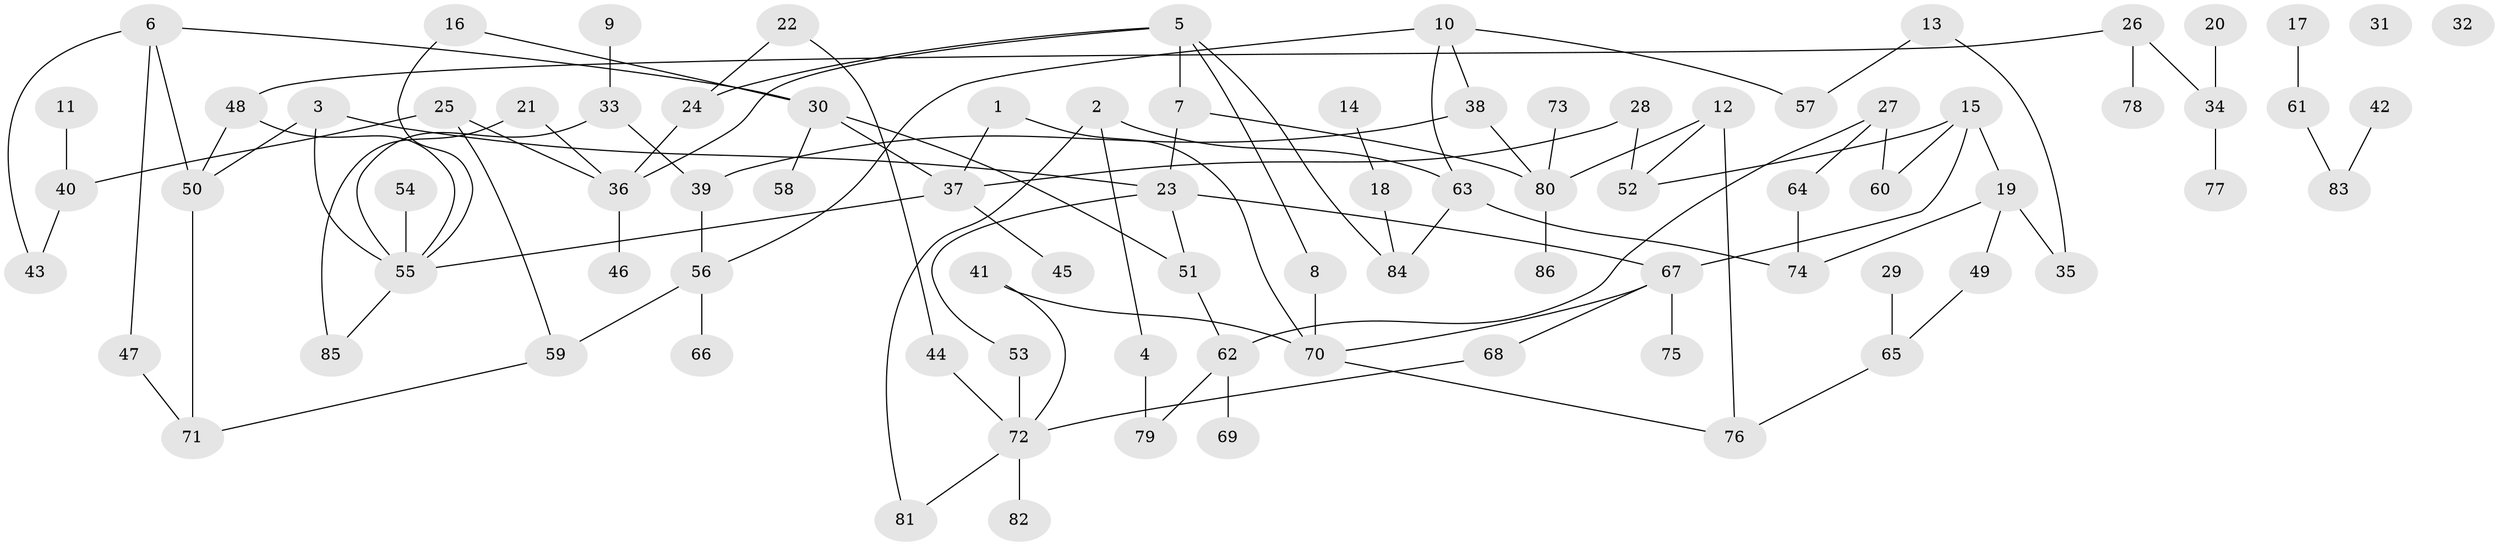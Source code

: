 // coarse degree distribution, {2: 0.28, 7: 0.02, 9: 0.02, 8: 0.04, 3: 0.2, 4: 0.1, 5: 0.06, 1: 0.26, 6: 0.02}
// Generated by graph-tools (version 1.1) at 2025/48/03/04/25 22:48:12]
// undirected, 86 vertices, 110 edges
graph export_dot {
  node [color=gray90,style=filled];
  1;
  2;
  3;
  4;
  5;
  6;
  7;
  8;
  9;
  10;
  11;
  12;
  13;
  14;
  15;
  16;
  17;
  18;
  19;
  20;
  21;
  22;
  23;
  24;
  25;
  26;
  27;
  28;
  29;
  30;
  31;
  32;
  33;
  34;
  35;
  36;
  37;
  38;
  39;
  40;
  41;
  42;
  43;
  44;
  45;
  46;
  47;
  48;
  49;
  50;
  51;
  52;
  53;
  54;
  55;
  56;
  57;
  58;
  59;
  60;
  61;
  62;
  63;
  64;
  65;
  66;
  67;
  68;
  69;
  70;
  71;
  72;
  73;
  74;
  75;
  76;
  77;
  78;
  79;
  80;
  81;
  82;
  83;
  84;
  85;
  86;
  1 -- 37;
  1 -- 70;
  2 -- 4;
  2 -- 63;
  2 -- 81;
  3 -- 23;
  3 -- 50;
  3 -- 55;
  4 -- 79;
  5 -- 7;
  5 -- 8;
  5 -- 24;
  5 -- 36;
  5 -- 84;
  6 -- 30;
  6 -- 43;
  6 -- 47;
  6 -- 50;
  7 -- 23;
  7 -- 80;
  8 -- 70;
  9 -- 33;
  10 -- 38;
  10 -- 56;
  10 -- 57;
  10 -- 63;
  11 -- 40;
  12 -- 52;
  12 -- 76;
  12 -- 80;
  13 -- 35;
  13 -- 57;
  14 -- 18;
  15 -- 19;
  15 -- 52;
  15 -- 60;
  15 -- 67;
  16 -- 30;
  16 -- 55;
  17 -- 61;
  18 -- 84;
  19 -- 35;
  19 -- 49;
  19 -- 74;
  20 -- 34;
  21 -- 36;
  21 -- 85;
  22 -- 24;
  22 -- 44;
  23 -- 51;
  23 -- 53;
  23 -- 67;
  24 -- 36;
  25 -- 36;
  25 -- 40;
  25 -- 59;
  26 -- 34;
  26 -- 48;
  26 -- 78;
  27 -- 60;
  27 -- 62;
  27 -- 64;
  28 -- 37;
  28 -- 52;
  29 -- 65;
  30 -- 37;
  30 -- 51;
  30 -- 58;
  33 -- 39;
  33 -- 55;
  34 -- 77;
  36 -- 46;
  37 -- 45;
  37 -- 55;
  38 -- 39;
  38 -- 80;
  39 -- 56;
  40 -- 43;
  41 -- 70;
  41 -- 72;
  42 -- 83;
  44 -- 72;
  47 -- 71;
  48 -- 50;
  48 -- 55;
  49 -- 65;
  50 -- 71;
  51 -- 62;
  53 -- 72;
  54 -- 55;
  55 -- 85;
  56 -- 59;
  56 -- 66;
  59 -- 71;
  61 -- 83;
  62 -- 69;
  62 -- 79;
  63 -- 74;
  63 -- 84;
  64 -- 74;
  65 -- 76;
  67 -- 68;
  67 -- 70;
  67 -- 75;
  68 -- 72;
  70 -- 76;
  72 -- 81;
  72 -- 82;
  73 -- 80;
  80 -- 86;
}
